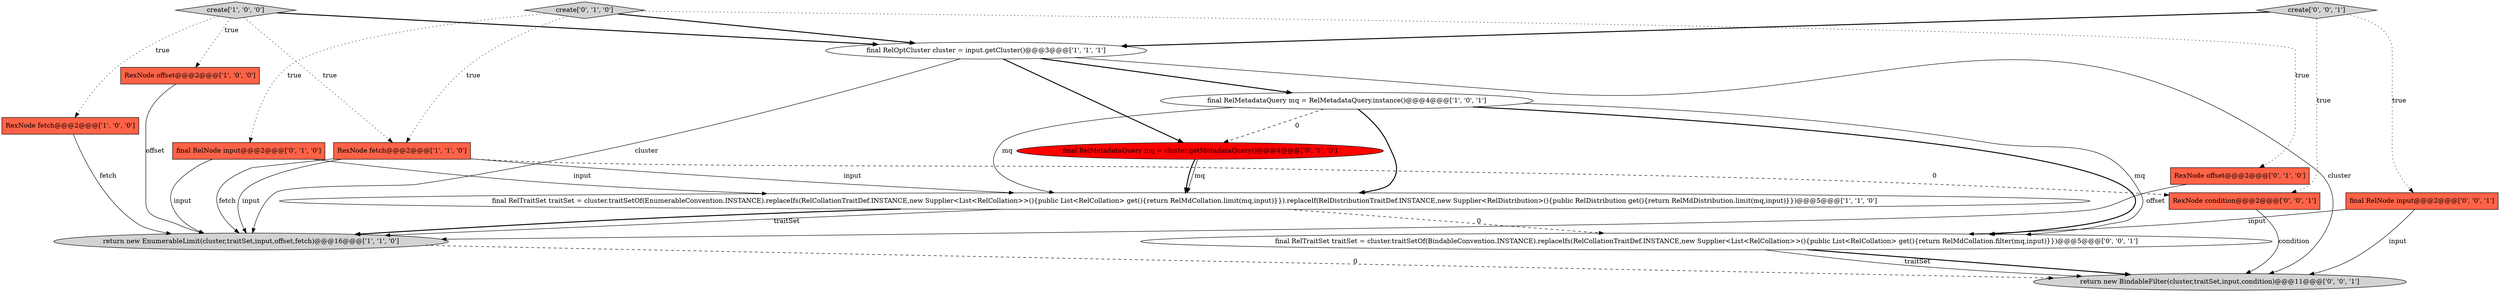 digraph {
5 [style = filled, label = "return new EnumerableLimit(cluster,traitSet,input,offset,fetch)@@@16@@@['1', '1', '0']", fillcolor = lightgray, shape = ellipse image = "AAA0AAABBB1BBB"];
8 [style = filled, label = "final RelNode input@@@2@@@['0', '1', '0']", fillcolor = tomato, shape = box image = "AAA0AAABBB2BBB"];
11 [style = filled, label = "final RelMetadataQuery mq = cluster.getMetadataQuery()@@@4@@@['0', '1', '0']", fillcolor = red, shape = ellipse image = "AAA1AAABBB2BBB"];
4 [style = filled, label = "final RelOptCluster cluster = input.getCluster()@@@3@@@['1', '1', '1']", fillcolor = white, shape = ellipse image = "AAA0AAABBB1BBB"];
3 [style = filled, label = "final RelMetadataQuery mq = RelMetadataQuery.instance()@@@4@@@['1', '0', '1']", fillcolor = white, shape = ellipse image = "AAA0AAABBB1BBB"];
2 [style = filled, label = "RexNode offset@@@2@@@['1', '0', '0']", fillcolor = tomato, shape = box image = "AAA0AAABBB1BBB"];
7 [style = filled, label = "final RelTraitSet traitSet = cluster.traitSetOf(EnumerableConvention.INSTANCE).replaceIfs(RelCollationTraitDef.INSTANCE,new Supplier<List<RelCollation>>(){public List<RelCollation> get(){return RelMdCollation.limit(mq,input)}}).replaceIf(RelDistributionTraitDef.INSTANCE,new Supplier<RelDistribution>(){public RelDistribution get(){return RelMdDistribution.limit(mq,input)}})@@@5@@@['1', '1', '0']", fillcolor = white, shape = ellipse image = "AAA0AAABBB1BBB"];
14 [style = filled, label = "final RelNode input@@@2@@@['0', '0', '1']", fillcolor = tomato, shape = box image = "AAA0AAABBB3BBB"];
16 [style = filled, label = "RexNode condition@@@2@@@['0', '0', '1']", fillcolor = tomato, shape = box image = "AAA0AAABBB3BBB"];
0 [style = filled, label = "RexNode fetch@@@2@@@['1', '0', '0']", fillcolor = tomato, shape = box image = "AAA0AAABBB1BBB"];
10 [style = filled, label = "RexNode offset@@@2@@@['0', '1', '0']", fillcolor = tomato, shape = box image = "AAA0AAABBB2BBB"];
12 [style = filled, label = "final RelTraitSet traitSet = cluster.traitSetOf(BindableConvention.INSTANCE).replaceIfs(RelCollationTraitDef.INSTANCE,new Supplier<List<RelCollation>>(){public List<RelCollation> get(){return RelMdCollation.filter(mq,input)}})@@@5@@@['0', '0', '1']", fillcolor = white, shape = ellipse image = "AAA0AAABBB3BBB"];
1 [style = filled, label = "create['1', '0', '0']", fillcolor = lightgray, shape = diamond image = "AAA0AAABBB1BBB"];
15 [style = filled, label = "return new BindableFilter(cluster,traitSet,input,condition)@@@11@@@['0', '0', '1']", fillcolor = lightgray, shape = ellipse image = "AAA0AAABBB3BBB"];
6 [style = filled, label = "RexNode fetch@@@2@@@['1', '1', '0']", fillcolor = tomato, shape = box image = "AAA0AAABBB1BBB"];
9 [style = filled, label = "create['0', '1', '0']", fillcolor = lightgray, shape = diamond image = "AAA0AAABBB2BBB"];
13 [style = filled, label = "create['0', '0', '1']", fillcolor = lightgray, shape = diamond image = "AAA0AAABBB3BBB"];
2->5 [style = solid, label="offset"];
4->3 [style = bold, label=""];
13->16 [style = dotted, label="true"];
1->4 [style = bold, label=""];
16->15 [style = solid, label="condition"];
3->7 [style = solid, label="mq"];
9->4 [style = bold, label=""];
10->5 [style = solid, label="offset"];
12->15 [style = bold, label=""];
3->12 [style = bold, label=""];
8->5 [style = solid, label="input"];
7->5 [style = solid, label="traitSet"];
9->6 [style = dotted, label="true"];
4->5 [style = solid, label="cluster"];
6->7 [style = solid, label="input"];
9->8 [style = dotted, label="true"];
4->15 [style = solid, label="cluster"];
7->5 [style = bold, label=""];
8->7 [style = solid, label="input"];
6->16 [style = dashed, label="0"];
3->12 [style = solid, label="mq"];
12->15 [style = solid, label="traitSet"];
3->7 [style = bold, label=""];
6->5 [style = solid, label="input"];
14->15 [style = solid, label="input"];
7->12 [style = dashed, label="0"];
14->12 [style = solid, label="input"];
1->6 [style = dotted, label="true"];
1->0 [style = dotted, label="true"];
6->5 [style = solid, label="fetch"];
1->2 [style = dotted, label="true"];
4->11 [style = bold, label=""];
13->14 [style = dotted, label="true"];
9->10 [style = dotted, label="true"];
5->15 [style = dashed, label="0"];
11->7 [style = bold, label=""];
3->11 [style = dashed, label="0"];
11->7 [style = solid, label="mq"];
0->5 [style = solid, label="fetch"];
13->4 [style = bold, label=""];
}
